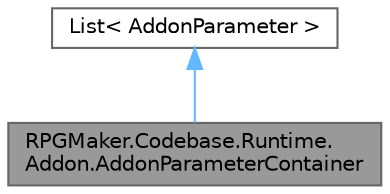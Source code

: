 digraph "RPGMaker.Codebase.Runtime.Addon.AddonParameterContainer"
{
 // LATEX_PDF_SIZE
  bgcolor="transparent";
  edge [fontname=Helvetica,fontsize=10,labelfontname=Helvetica,labelfontsize=10];
  node [fontname=Helvetica,fontsize=10,shape=box,height=0.2,width=0.4];
  Node1 [id="Node000001",label="RPGMaker.Codebase.Runtime.\lAddon.AddonParameterContainer",height=0.2,width=0.4,color="gray40", fillcolor="grey60", style="filled", fontcolor="black",tooltip="アドオン引数コンテナー"];
  Node2 -> Node1 [id="edge1_Node000001_Node000002",dir="back",color="steelblue1",style="solid",tooltip=" "];
  Node2 [id="Node000002",label="List\< AddonParameter \>",height=0.2,width=0.4,color="gray40", fillcolor="white", style="filled",tooltip=" "];
}
